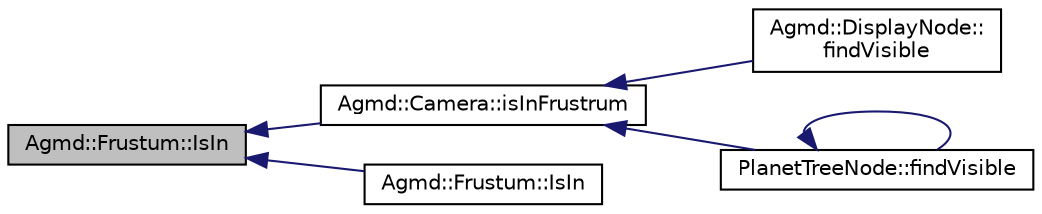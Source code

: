 digraph "Agmd::Frustum::IsIn"
{
  edge [fontname="Helvetica",fontsize="10",labelfontname="Helvetica",labelfontsize="10"];
  node [fontname="Helvetica",fontsize="10",shape=record];
  rankdir="LR";
  Node1 [label="Agmd::Frustum::IsIn",height=0.2,width=0.4,color="black", fillcolor="grey75", style="filled" fontcolor="black"];
  Node1 -> Node2 [dir="back",color="midnightblue",fontsize="10",style="solid"];
  Node2 [label="Agmd::Camera::isInFrustrum",height=0.2,width=0.4,color="black", fillcolor="white", style="filled",URL="$class_agmd_1_1_camera.html#af0b974b19a2a61c4eb4d6a1235988227"];
  Node2 -> Node3 [dir="back",color="midnightblue",fontsize="10",style="solid"];
  Node3 [label="Agmd::DisplayNode::\lfindVisible",height=0.2,width=0.4,color="black", fillcolor="white", style="filled",URL="$class_agmd_1_1_display_node.html#aeecd3fa458a80f9d4f69f09bb7087f2e"];
  Node2 -> Node4 [dir="back",color="midnightblue",fontsize="10",style="solid"];
  Node4 [label="PlanetTreeNode::findVisible",height=0.2,width=0.4,color="black", fillcolor="white", style="filled",URL="$class_planet_tree_node.html#a7e08300b24c7656d04debb88f07c9cfe"];
  Node4 -> Node4 [dir="back",color="midnightblue",fontsize="10",style="solid"];
  Node1 -> Node5 [dir="back",color="midnightblue",fontsize="10",style="solid"];
  Node5 [label="Agmd::Frustum::IsIn",height=0.2,width=0.4,color="black", fillcolor="white", style="filled",URL="$class_agmd_1_1_frustum.html#a080c7f0f308f542e5a8d110ecb41e72b"];
}
